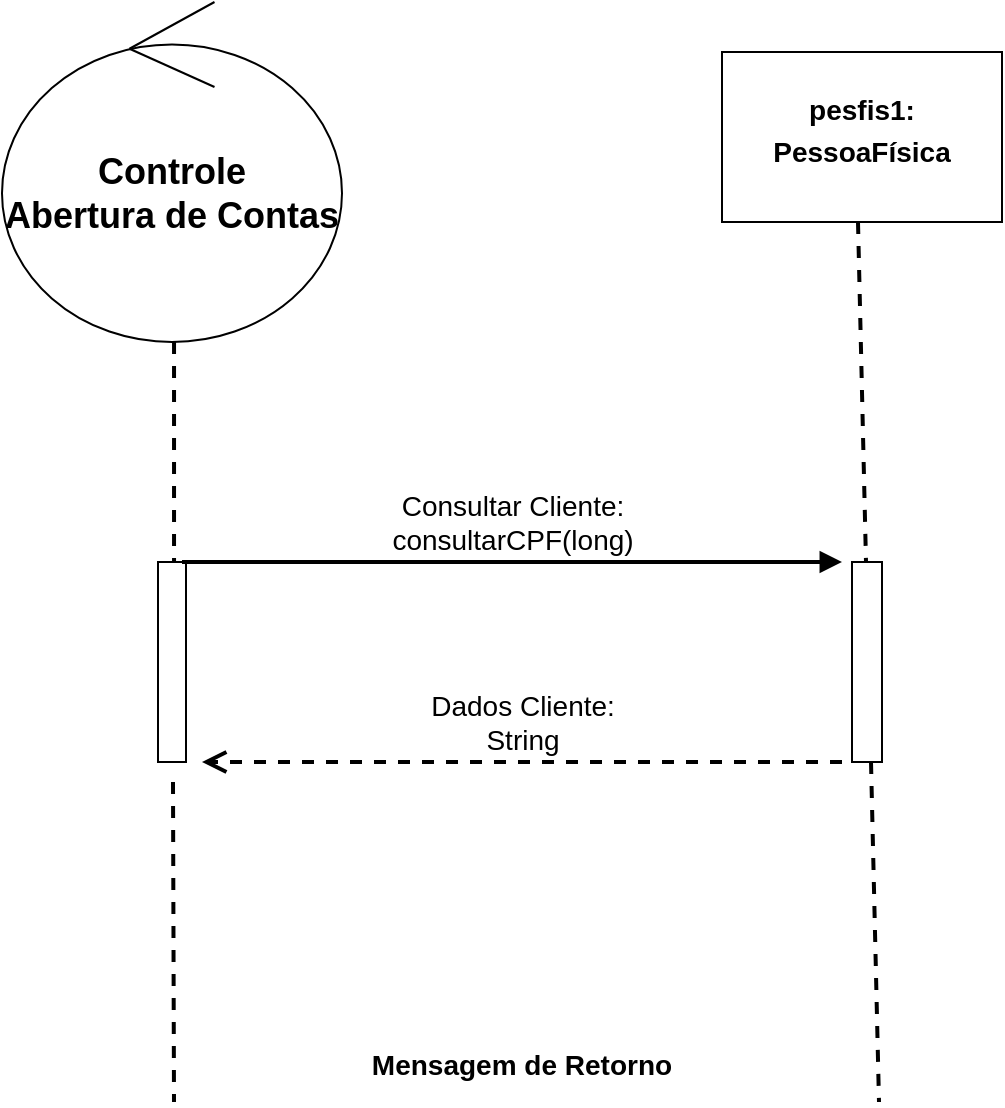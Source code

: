 <mxfile version="10.6.0" type="github"><diagram id="QSvhm6BEuFlpBFWafSf9" name="Página-1"><mxGraphModel dx="840" dy="484" grid="1" gridSize="10" guides="1" tooltips="1" connect="1" arrows="1" fold="1" page="1" pageScale="1" pageWidth="827" pageHeight="1169" math="0" shadow="0"><root><mxCell id="0"/><mxCell id="1" parent="0"/><mxCell id="aGNf90GVfsbiwhB7xZT4-1" value="Controle&lt;br&gt;Abertura de Contas" style="ellipse;shape=umlControl;whiteSpace=wrap;html=1;fontStyle=1;fontSize=18;" parent="1" vertex="1"><mxGeometry x="110" y="50" width="170" height="170" as="geometry"/></mxCell><mxCell id="aGNf90GVfsbiwhB7xZT4-5" value="&lt;p style=&quot;margin: 4px 0px 0px; text-align: center; font-size: 14px;&quot;&gt;&lt;br style=&quot;font-size: 14px;&quot;&gt;&lt;b style=&quot;font-size: 14px;&quot;&gt;pesfis1:&lt;/b&gt;&lt;/p&gt;&lt;p style=&quot;margin: 4px 0px 0px; text-align: center; font-size: 14px;&quot;&gt;&lt;b style=&quot;font-size: 14px;&quot;&gt;PessoaFísica&lt;/b&gt;&lt;/p&gt;&lt;p style=&quot;margin: 4px 0px 0px; text-align: center; font-size: 14px;&quot;&gt;&lt;b style=&quot;font-size: 14px;&quot;&gt;&lt;br style=&quot;font-size: 14px;&quot;&gt;&lt;/b&gt;&lt;/p&gt;" style="verticalAlign=middle;align=left;overflow=fill;fontSize=14;fontFamily=Helvetica;html=1;" parent="1" vertex="1"><mxGeometry x="470" y="75" width="140" height="85" as="geometry"/></mxCell><mxCell id="aGNf90GVfsbiwhB7xZT4-9" value="" style="html=1;verticalAlign=bottom;endArrow=none;dashed=1;endSize=8;fontSize=14;exitX=0.506;exitY=1;exitDx=0;exitDy=0;exitPerimeter=0;horizontal=1;startArrow=none;startFill=0;endFill=0;strokeWidth=2;" parent="1" edge="1"><mxGeometry x="-0.25" y="30" relative="1" as="geometry"><mxPoint x="538" y="160" as="sourcePoint"/><mxPoint x="542" y="330" as="targetPoint"/><mxPoint as="offset"/></mxGeometry></mxCell><mxCell id="aGNf90GVfsbiwhB7xZT4-10" value="" style="html=1;points=[];perimeter=orthogonalPerimeter;fontSize=14;" parent="1" vertex="1"><mxGeometry x="188" y="330" width="14" height="100" as="geometry"/></mxCell><mxCell id="aGNf90GVfsbiwhB7xZT4-11" value="" style="html=1;verticalAlign=bottom;endArrow=none;dashed=1;endSize=8;fontSize=14;exitX=0.506;exitY=1;exitDx=0;exitDy=0;exitPerimeter=0;horizontal=1;startArrow=none;startFill=0;endFill=0;strokeWidth=2;" parent="1" source="aGNf90GVfsbiwhB7xZT4-1" target="aGNf90GVfsbiwhB7xZT4-10" edge="1"><mxGeometry x="0.333" y="174" relative="1" as="geometry"><mxPoint x="196" y="220" as="sourcePoint"/><mxPoint x="200" y="480" as="targetPoint"/><mxPoint as="offset"/></mxGeometry></mxCell><mxCell id="aGNf90GVfsbiwhB7xZT4-13" value="" style="html=1;verticalAlign=bottom;endArrow=none;dashed=1;endSize=8;fontSize=14;exitX=1;exitY=1;exitDx=0;exitDy=0;exitPerimeter=0;endFill=0;strokeWidth=2;" parent="1" edge="1"><mxGeometry relative="1" as="geometry"><mxPoint x="195.5" y="440" as="sourcePoint"/><mxPoint x="196" y="600" as="targetPoint"/></mxGeometry></mxCell><mxCell id="aGNf90GVfsbiwhB7xZT4-14" value="" style="html=1;points=[];perimeter=orthogonalPerimeter;fontSize=14;" parent="1" vertex="1"><mxGeometry x="535" y="330" width="15" height="100" as="geometry"/></mxCell><mxCell id="aGNf90GVfsbiwhB7xZT4-15" value="Consultar Cliente:&lt;br&gt;consultarCPF(long)&lt;br&gt;" style="html=1;verticalAlign=bottom;endArrow=block;strokeWidth=2;fontSize=14;" parent="1" edge="1"><mxGeometry width="80" relative="1" as="geometry"><mxPoint x="200" y="330" as="sourcePoint"/><mxPoint x="530" y="330" as="targetPoint"/></mxGeometry></mxCell><mxCell id="aGNf90GVfsbiwhB7xZT4-16" value="" style="html=1;verticalAlign=bottom;endArrow=none;dashed=1;endSize=8;fontSize=14;exitX=0.506;exitY=1;exitDx=0;exitDy=0;exitPerimeter=0;horizontal=1;startArrow=none;startFill=0;endFill=0;strokeWidth=2;" parent="1" edge="1"><mxGeometry x="-0.25" y="30" relative="1" as="geometry"><mxPoint x="544.5" y="430" as="sourcePoint"/><mxPoint x="548.5" y="600" as="targetPoint"/><mxPoint as="offset"/></mxGeometry></mxCell><mxCell id="aGNf90GVfsbiwhB7xZT4-17" value="Dados Cliente:&lt;br&gt;String&lt;br&gt;" style="html=1;verticalAlign=bottom;endArrow=open;dashed=1;endSize=8;strokeWidth=2;fontSize=14;" parent="1" edge="1"><mxGeometry relative="1" as="geometry"><mxPoint x="530" y="430" as="sourcePoint"/><mxPoint x="210" y="430" as="targetPoint"/></mxGeometry></mxCell><mxCell id="aGNf90GVfsbiwhB7xZT4-18" value="Mensagem de Retorno" style="text;align=center;fontStyle=1;verticalAlign=middle;spacingLeft=3;spacingRight=3;strokeColor=none;rotatable=0;points=[[0,0.5],[1,0.5]];portConstraint=eastwest;fontSize=14;" parent="1" vertex="1"><mxGeometry x="290" y="571" width="160" height="19" as="geometry"/></mxCell></root></mxGraphModel></diagram><diagram id="4XtdWBm-4-ly5hLtYP_S" name="Página-2"><mxGraphModel dx="840" dy="484" grid="1" gridSize="10" guides="1" tooltips="1" connect="1" arrows="1" fold="1" page="1" pageScale="1" pageWidth="827" pageHeight="1169" math="0" shadow="0"><root><mxCell id="NQpG_-HgI3VkqKLTD8qt-0"/><mxCell id="NQpG_-HgI3VkqKLTD8qt-1" parent="NQpG_-HgI3VkqKLTD8qt-0"/><mxCell id="NQpG_-HgI3VkqKLTD8qt-2" value="Controle&lt;br&gt;Abertura de Contas" style="ellipse;shape=umlControl;whiteSpace=wrap;html=1;fontStyle=1;fontSize=18;" parent="NQpG_-HgI3VkqKLTD8qt-1" vertex="1"><mxGeometry x="110" y="50" width="170" height="170" as="geometry"/></mxCell><mxCell id="NQpG_-HgI3VkqKLTD8qt-6" value="" style="html=1;verticalAlign=bottom;endArrow=none;dashed=1;endSize=8;fontSize=14;exitX=0.506;exitY=1;exitDx=0;exitDy=0;exitPerimeter=0;horizontal=1;startArrow=none;startFill=0;endFill=0;strokeWidth=2;" parent="NQpG_-HgI3VkqKLTD8qt-1" source="NQpG_-HgI3VkqKLTD8qt-2" edge="1"><mxGeometry x="0.333" y="174" relative="1" as="geometry"><mxPoint x="196" y="220" as="sourcePoint"/><mxPoint x="196" y="250" as="targetPoint"/><mxPoint as="offset"/></mxGeometry></mxCell><mxCell id="FDWXMX2Eygo9Z0x0T-gv-0" value="" style="shape=umlDestroy;whiteSpace=wrap;html=1;strokeWidth=3;fontSize=22;" vertex="1" parent="NQpG_-HgI3VkqKLTD8qt-1"><mxGeometry x="535" y="720" width="30" height="30" as="geometry"/></mxCell><mxCell id="FDWXMX2Eygo9Z0x0T-gv-7" value="" style="html=1;points=[];perimeter=orthogonalPerimeter;fontSize=22;" vertex="1" parent="NQpG_-HgI3VkqKLTD8qt-1"><mxGeometry x="190" y="260" width="15" height="80" as="geometry"/></mxCell><mxCell id="FDWXMX2Eygo9Z0x0T-gv-8" value="Abrir Conta: abrirConta(int)" style="html=1;verticalAlign=bottom;endArrow=none;strokeWidth=2;fontSize=22;endFill=0;startArrow=block;startFill=1;" edge="1" parent="NQpG_-HgI3VkqKLTD8qt-1"><mxGeometry relative="1" as="geometry"><mxPoint x="540" y="260" as="sourcePoint"/><mxPoint x="200" y="260" as="targetPoint"/></mxGeometry></mxCell><mxCell id="FDWXMX2Eygo9Z0x0T-gv-9" value="Número da Conta: long" style="html=1;verticalAlign=bottom;endArrow=none;dashed=1;endSize=8;exitX=1;exitY=0.95;strokeWidth=2;fontSize=22;startArrow=block;startFill=1;endFill=0;" edge="1" source="FDWXMX2Eygo9Z0x0T-gv-7" parent="NQpG_-HgI3VkqKLTD8qt-1"><mxGeometry relative="1" as="geometry"><mxPoint x="610" y="337" as="targetPoint"/></mxGeometry></mxCell><mxCell id="FDWXMX2Eygo9Z0x0T-gv-10" value="&lt;p style=&quot;margin: 0px ; margin-top: 4px ; text-align: center&quot;&gt;&lt;br&gt;&lt;b&gt;comum1:&lt;/b&gt;&lt;/p&gt;&lt;p style=&quot;margin: 0px ; margin-top: 4px ; text-align: center&quot;&gt;&lt;b&gt;ContaComum&lt;/b&gt;&lt;/p&gt;" style="verticalAlign=top;align=left;overflow=fill;fontSize=12;fontFamily=Helvetica;html=1;" vertex="1" parent="NQpG_-HgI3VkqKLTD8qt-1"><mxGeometry x="550" y="230" width="140" height="60" as="geometry"/></mxCell><mxCell id="FDWXMX2Eygo9Z0x0T-gv-11" value="" style="html=1;verticalAlign=bottom;endArrow=none;dashed=1;endSize=8;strokeWidth=2;fontSize=22;endFill=0;" edge="1" parent="NQpG_-HgI3VkqKLTD8qt-1"><mxGeometry relative="1" as="geometry"><mxPoint x="619.5" y="290" as="sourcePoint"/><mxPoint x="620" y="320" as="targetPoint"/></mxGeometry></mxCell><mxCell id="FDWXMX2Eygo9Z0x0T-gv-17" value="" style="html=1;points=[];perimeter=orthogonalPerimeter;fontSize=22;" vertex="1" parent="NQpG_-HgI3VkqKLTD8qt-1"><mxGeometry x="615" y="320" width="10" height="30" as="geometry"/></mxCell><mxCell id="FDWXMX2Eygo9Z0x0T-gv-26" value="" style="shape=umlDestroy;whiteSpace=wrap;html=1;strokeWidth=3;fontSize=22;" vertex="1" parent="NQpG_-HgI3VkqKLTD8qt-1"><mxGeometry x="605" y="385" width="30" height="30" as="geometry"/></mxCell><mxCell id="FDWXMX2Eygo9Z0x0T-gv-27" value="" style="html=1;verticalAlign=bottom;endArrow=none;dashed=1;endSize=8;strokeWidth=2;fontSize=22;endFill=0;" edge="1" parent="NQpG_-HgI3VkqKLTD8qt-1"><mxGeometry relative="1" as="geometry"><mxPoint x="620" y="350" as="sourcePoint"/><mxPoint x="620.5" y="380" as="targetPoint"/><Array as="points"><mxPoint x="620.5" y="355"/></Array></mxGeometry></mxCell></root></mxGraphModel></diagram><diagram id="ta_vvqGU_EL66HNkX6DT" name="Página-3"><mxGraphModel dx="1200" dy="1860" grid="1" gridSize="10" guides="1" tooltips="1" connect="1" arrows="1" fold="1" page="1" pageScale="1" pageWidth="827" pageHeight="1169" math="0" shadow="0"><root><mxCell id="vFuEjwClYsMxTzXz3d1J-0"/><mxCell id="vFuEjwClYsMxTzXz3d1J-1" parent="vFuEjwClYsMxTzXz3d1J-0"/><mxCell id="vFuEjwClYsMxTzXz3d1J-4" value="car1: Carrinho" style="shape=umlLifeline;perimeter=lifelinePerimeter;whiteSpace=wrap;html=1;container=1;collapsible=0;recursiveResize=0;outlineConnect=0;fontSize=27;" vertex="1" parent="vFuEjwClYsMxTzXz3d1J-1"><mxGeometry x="80" y="40" width="230" height="200" as="geometry"/></mxCell><mxCell id="vFuEjwClYsMxTzXz3d1J-6" value="" style="html=1;points=[];perimeter=orthogonalPerimeter;fontSize=22;" vertex="1" parent="vFuEjwClYsMxTzXz3d1J-4"><mxGeometry x="110" y="105" width="10" height="40" as="geometry"/></mxCell><mxCell id="vFuEjwClYsMxTzXz3d1J-5" value="item1: ItemCarrinho" style="shape=umlLifeline;perimeter=lifelinePerimeter;whiteSpace=wrap;html=1;container=1;collapsible=0;recursiveResize=0;outlineConnect=0;fontSize=22;size=60;" vertex="1" parent="vFuEjwClYsMxTzXz3d1J-1"><mxGeometry x="556" y="40" width="210" height="210" as="geometry"/></mxCell><mxCell id="vFuEjwClYsMxTzXz3d1J-7" value="Excluir item: excluirItemCarrinho" style="html=1;verticalAlign=bottom;endArrow=none;strokeWidth=2;fontSize=22;endFill=0;startArrow=block;startFill=1;entryX=1.2;entryY=0.425;entryDx=0;entryDy=0;entryPerimeter=0;" edge="1" target="vFuEjwClYsMxTzXz3d1J-6" parent="vFuEjwClYsMxTzXz3d1J-1"><mxGeometry relative="1" as="geometry"><mxPoint x="650" y="162" as="sourcePoint"/><mxPoint x="220" y="160" as="targetPoint"/></mxGeometry></mxCell><mxCell id="vFuEjwClYsMxTzXz3d1J-9" value="" style="html=1;points=[];perimeter=orthogonalPerimeter;fontSize=22;" vertex="1" parent="vFuEjwClYsMxTzXz3d1J-1"><mxGeometry x="657" y="150" width="11" height="40" as="geometry"/></mxCell><mxCell id="vFuEjwClYsMxTzXz3d1J-14" value="" style="shape=umlDestroy;whiteSpace=wrap;html=1;strokeWidth=3;fontSize=22;" vertex="1" parent="vFuEjwClYsMxTzXz3d1J-1"><mxGeometry x="646" y="250" width="30" height="30" as="geometry"/></mxCell><mxCell id="VhW2O3WGj811y43EDhqI-5" value="" style="edgeStyle=orthogonalEdgeStyle;rounded=0;orthogonalLoop=1;jettySize=auto;html=1;startArrow=none;startFill=0;endArrow=none;endFill=0;strokeWidth=2;fontSize=14;dashed=1;" edge="1" parent="vFuEjwClYsMxTzXz3d1J-1" source="VhW2O3WGj811y43EDhqI-0" target="VhW2O3WGj811y43EDhqI-1"><mxGeometry relative="1" as="geometry"/></mxCell><mxCell id="VhW2O3WGj811y43EDhqI-0" value="Controle Abertura De Contas" style="ellipse;shape=umlControl;whiteSpace=wrap;html=1;fontSize=14;" vertex="1" parent="vFuEjwClYsMxTzXz3d1J-1"><mxGeometry x="180" y="-440" width="105" height="120" as="geometry"/></mxCell><mxCell id="VhW2O3WGj811y43EDhqI-1" value="" style="html=1;points=[];perimeter=orthogonalPerimeter;fontSize=14;" vertex="1" parent="vFuEjwClYsMxTzXz3d1J-1"><mxGeometry x="228" y="-280" width="10" height="80" as="geometry"/></mxCell><mxCell id="VhW2O3WGj811y43EDhqI-2" value="ConsultarCliente:&lt;br&gt;consultarCPF(long)&lt;br&gt;" style="html=1;verticalAlign=bottom;endArrow=block;entryX=1;entryY=0;strokeWidth=2;fontSize=14;" edge="1" target="VhW2O3WGj811y43EDhqI-1" parent="vFuEjwClYsMxTzXz3d1J-1"><mxGeometry relative="1" as="geometry"><mxPoint x="560" y="-280" as="sourcePoint"/></mxGeometry></mxCell><mxCell id="VhW2O3WGj811y43EDhqI-4" value="" style="html=1;points=[];perimeter=orthogonalPerimeter;fontSize=14;" vertex="1" parent="vFuEjwClYsMxTzXz3d1J-1"><mxGeometry x="560" y="-280" width="10" height="80" as="geometry"/></mxCell><mxCell id="VhW2O3WGj811y43EDhqI-8" value="" style="edgeStyle=orthogonalEdgeStyle;rounded=0;orthogonalLoop=1;jettySize=auto;html=1;dashed=1;startArrow=none;startFill=0;endArrow=none;endFill=0;strokeWidth=2;fontSize=14;" edge="1" parent="vFuEjwClYsMxTzXz3d1J-1" source="VhW2O3WGj811y43EDhqI-6" target="VhW2O3WGj811y43EDhqI-4"><mxGeometry relative="1" as="geometry"/></mxCell><mxCell id="VhW2O3WGj811y43EDhqI-6" value="&lt;p style=&quot;margin: 0px ; margin-top: 4px ; text-align: center&quot;&gt;&lt;br&gt;&lt;b&gt;pesfis1:&lt;/b&gt;&lt;/p&gt;&lt;p style=&quot;margin: 0px ; margin-top: 4px ; text-align: center&quot;&gt;&lt;b&gt;PessoaFisica&lt;/b&gt;&lt;/p&gt;" style="verticalAlign=top;align=left;overflow=fill;fontSize=12;fontFamily=Helvetica;html=1;" vertex="1" parent="vFuEjwClYsMxTzXz3d1J-1"><mxGeometry x="495" y="-410" width="140" height="60" as="geometry"/></mxCell></root></mxGraphModel></diagram><diagram id="ltoyMabC7GBBslcME2FB" name="Página-4"><mxGraphModel dx="988" dy="569" grid="1" gridSize="10" guides="1" tooltips="1" connect="1" arrows="1" fold="1" page="1" pageScale="1" pageWidth="1169" pageHeight="827" math="0" shadow="0"><root><mxCell id="hdQmj82N4qL0NMt44iaI-0"/><mxCell id="hdQmj82N4qL0NMt44iaI-1" parent="hdQmj82N4qL0NMt44iaI-0"/><mxCell id="kYVNPxznyVuE2fxk1q-X-11" value="" style="edgeStyle=orthogonalEdgeStyle;rounded=0;orthogonalLoop=1;jettySize=auto;html=1;dashed=1;startArrow=none;startFill=0;endArrow=none;endFill=0;strokeWidth=2;fontSize=14;" edge="1" parent="hdQmj82N4qL0NMt44iaI-1" source="kYVNPxznyVuE2fxk1q-X-0" target="kYVNPxznyVuE2fxk1q-X-10"><mxGeometry relative="1" as="geometry"/></mxCell><mxCell id="kYVNPxznyVuE2fxk1q-X-0" value="Cliente" style="shape=umlActor;verticalLabelPosition=bottom;labelBackgroundColor=#ffffff;verticalAlign=top;html=1;fontSize=14;" vertex="1" parent="hdQmj82N4qL0NMt44iaI-1"><mxGeometry x="90" y="70" width="60" height="90" as="geometry"/></mxCell><mxCell id="kYVNPxznyVuE2fxk1q-X-13" value="" style="edgeStyle=orthogonalEdgeStyle;rounded=0;orthogonalLoop=1;jettySize=auto;html=1;dashed=1;startArrow=none;startFill=0;endArrow=none;endFill=0;strokeWidth=2;fontSize=14;entryX=-0.153;entryY=-0.054;entryDx=0;entryDy=0;entryPerimeter=0;" edge="1" parent="hdQmj82N4qL0NMt44iaI-1" source="kYVNPxznyVuE2fxk1q-X-1" target="kYVNPxznyVuE2fxk1q-X-8"><mxGeometry relative="1" as="geometry"><mxPoint x="350" y="270" as="targetPoint"/><Array as="points"><mxPoint x="356" y="282"/></Array></mxGeometry></mxCell><mxCell id="kYVNPxznyVuE2fxk1q-X-1" value="Visão Vendas" style="shape=umlBoundary;whiteSpace=wrap;html=1;fontSize=14;" vertex="1" parent="hdQmj82N4qL0NMt44iaI-1"><mxGeometry x="295" y="70" width="120" height="120" as="geometry"/></mxCell><mxCell id="kYVNPxznyVuE2fxk1q-X-17" value="" style="edgeStyle=orthogonalEdgeStyle;rounded=0;orthogonalLoop=1;jettySize=auto;html=1;dashed=1;startArrow=none;startFill=0;endArrow=none;endFill=0;strokeWidth=2;fontSize=14;" edge="1" parent="hdQmj82N4qL0NMt44iaI-1" source="kYVNPxznyVuE2fxk1q-X-2"><mxGeometry relative="1" as="geometry"><mxPoint x="563" y="280" as="targetPoint"/></mxGeometry></mxCell><mxCell id="kYVNPxznyVuE2fxk1q-X-2" value="Controladora&lt;br&gt;Vendas" style="ellipse;shape=umlControl;whiteSpace=wrap;html=1;fontSize=14;" vertex="1" parent="hdQmj82N4qL0NMt44iaI-1"><mxGeometry x="502.5" y="70" width="120" height="110" as="geometry"/></mxCell><mxCell id="kYVNPxznyVuE2fxk1q-X-20" style="edgeStyle=orthogonalEdgeStyle;rounded=0;orthogonalLoop=1;jettySize=auto;html=1;entryX=0.4;entryY=0.077;entryDx=0;entryDy=0;entryPerimeter=0;dashed=1;startArrow=none;startFill=0;endArrow=none;endFill=0;strokeWidth=2;fontSize=14;" edge="1" parent="hdQmj82N4qL0NMt44iaI-1" source="kYVNPxznyVuE2fxk1q-X-3" target="kYVNPxznyVuE2fxk1q-X-4"><mxGeometry relative="1" as="geometry"/></mxCell><mxCell id="kYVNPxznyVuE2fxk1q-X-3" value="Operadora&lt;br&gt;Cartão&lt;br&gt;" style="html=1;fontSize=14;" vertex="1" parent="hdQmj82N4qL0NMt44iaI-1"><mxGeometry x="740" y="90" width="140" height="50" as="geometry"/></mxCell><mxCell id="kYVNPxznyVuE2fxk1q-X-4" value="" style="html=1;points=[];perimeter=orthogonalPerimeter;fontSize=14;" vertex="1" parent="hdQmj82N4qL0NMt44iaI-1"><mxGeometry x="810" y="286" width="5" height="80" as="geometry"/></mxCell><mxCell id="kYVNPxznyVuE2fxk1q-X-5" value="autorizarPagamento()" style="html=1;verticalAlign=bottom;startArrow=oval;endArrow=block;startSize=8;dashed=1;strokeWidth=2;fontSize=14;exitX=1.376;exitY=0.02;exitDx=0;exitDy=0;exitPerimeter=0;" edge="1" target="kYVNPxznyVuE2fxk1q-X-4" parent="hdQmj82N4qL0NMt44iaI-1" source="kYVNPxznyVuE2fxk1q-X-6"><mxGeometry relative="1" as="geometry"><mxPoint x="740" y="286" as="sourcePoint"/></mxGeometry></mxCell><mxCell id="kYVNPxznyVuE2fxk1q-X-6" value="" style="html=1;points=[];perimeter=orthogonalPerimeter;fontSize=14;" vertex="1" parent="hdQmj82N4qL0NMt44iaI-1"><mxGeometry x="557.5" y="286" width="10" height="80" as="geometry"/></mxCell><mxCell id="kYVNPxznyVuE2fxk1q-X-7" value="compra Confirmada" style="html=1;verticalAlign=bottom;startArrow=oval;endArrow=block;startSize=8;dashed=1;strokeWidth=2;fontSize=14;exitX=1.141;exitY=0.049;exitDx=0;exitDy=0;exitPerimeter=0;" edge="1" target="kYVNPxznyVuE2fxk1q-X-6" parent="hdQmj82N4qL0NMt44iaI-1" source="kYVNPxznyVuE2fxk1q-X-8"><mxGeometry relative="1" as="geometry"><mxPoint x="490" y="286" as="sourcePoint"/></mxGeometry></mxCell><mxCell id="kYVNPxznyVuE2fxk1q-X-8" value="" style="html=1;points=[];perimeter=orthogonalPerimeter;fontSize=14;" vertex="1" parent="hdQmj82N4qL0NMt44iaI-1"><mxGeometry x="350" y="286" width="10" height="80" as="geometry"/></mxCell><mxCell id="kYVNPxznyVuE2fxk1q-X-9" value="confirmar Compra" style="html=1;verticalAlign=bottom;startArrow=oval;endArrow=block;startSize=8;dashed=1;strokeWidth=2;fontSize=14;" edge="1" target="kYVNPxznyVuE2fxk1q-X-8" parent="hdQmj82N4qL0NMt44iaI-1"><mxGeometry relative="1" as="geometry"><mxPoint x="130" y="286" as="sourcePoint"/><Array as="points"><mxPoint x="180" y="286"/></Array></mxGeometry></mxCell><mxCell id="kYVNPxznyVuE2fxk1q-X-10" value="" style="html=1;points=[];perimeter=orthogonalPerimeter;fontSize=14;" vertex="1" parent="hdQmj82N4qL0NMt44iaI-1"><mxGeometry x="115" y="286" width="10" height="80" as="geometry"/></mxCell></root></mxGraphModel></diagram></mxfile>